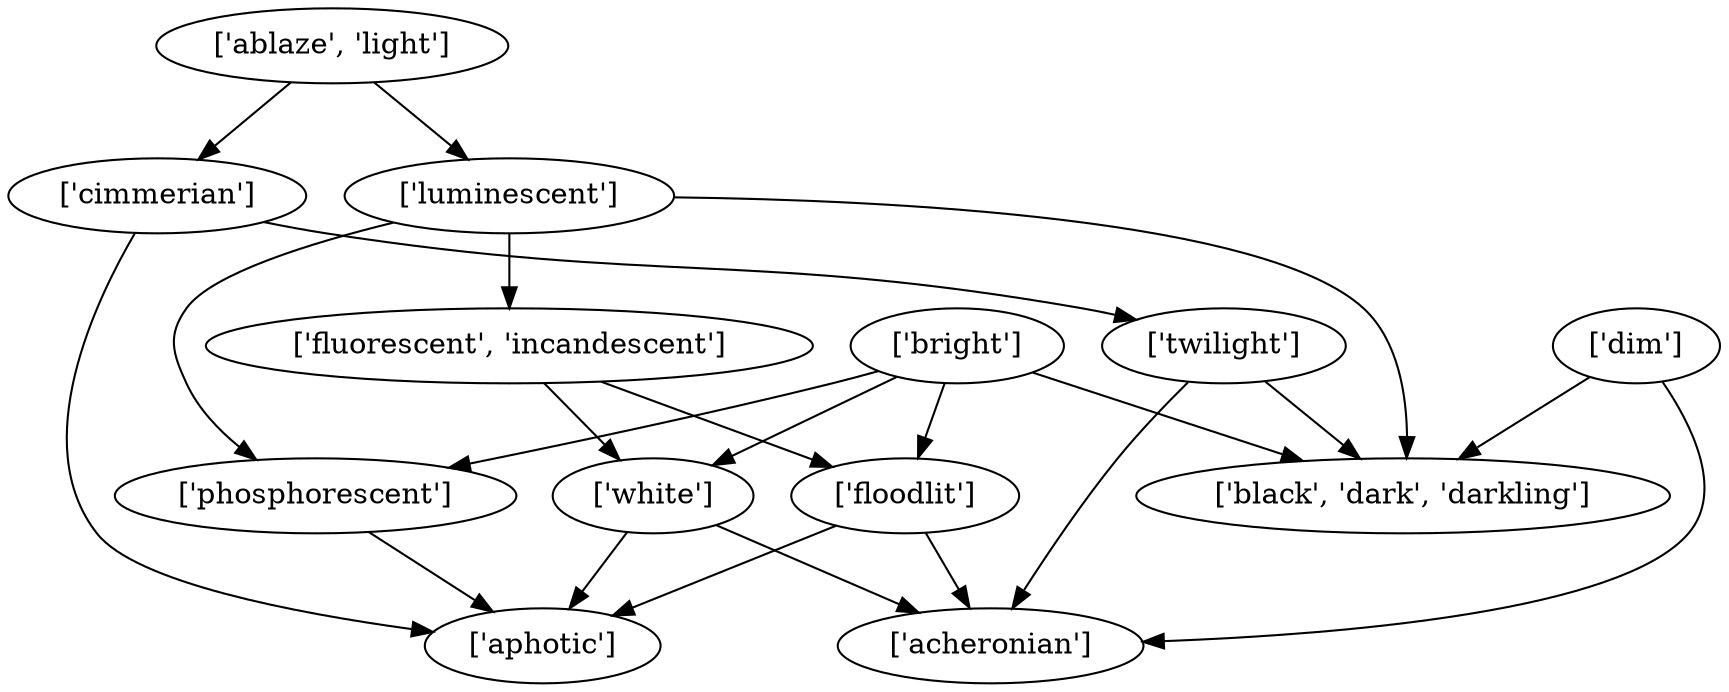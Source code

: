 strict digraph  {
	"['luminescent']" -> "['fluorescent', 'incandescent']";
	"['luminescent']" -> "['black', 'dark', 'darkling']";
	"['luminescent']" -> "['phosphorescent']";
	"['fluorescent', 'incandescent']" -> "['white']";
	"['fluorescent', 'incandescent']" -> "['floodlit']";
	"['phosphorescent']" -> "['aphotic']";
	"['white']" -> "['acheronian']";
	"['white']" -> "['aphotic']";
	"['floodlit']" -> "['acheronian']";
	"['floodlit']" -> "['aphotic']";
	"['twilight']" -> "['black', 'dark', 'darkling']";
	"['twilight']" -> "['acheronian']";
	"['dim']" -> "['black', 'dark', 'darkling']";
	"['dim']" -> "['acheronian']";
	"['bright']" -> "['black', 'dark', 'darkling']";
	"['bright']" -> "['phosphorescent']";
	"['bright']" -> "['white']";
	"['bright']" -> "['floodlit']";
	"['cimmerian']" -> "['twilight']";
	"['cimmerian']" -> "['aphotic']";
	"['ablaze', 'light']" -> "['luminescent']";
	"['ablaze', 'light']" -> "['cimmerian']";
}

